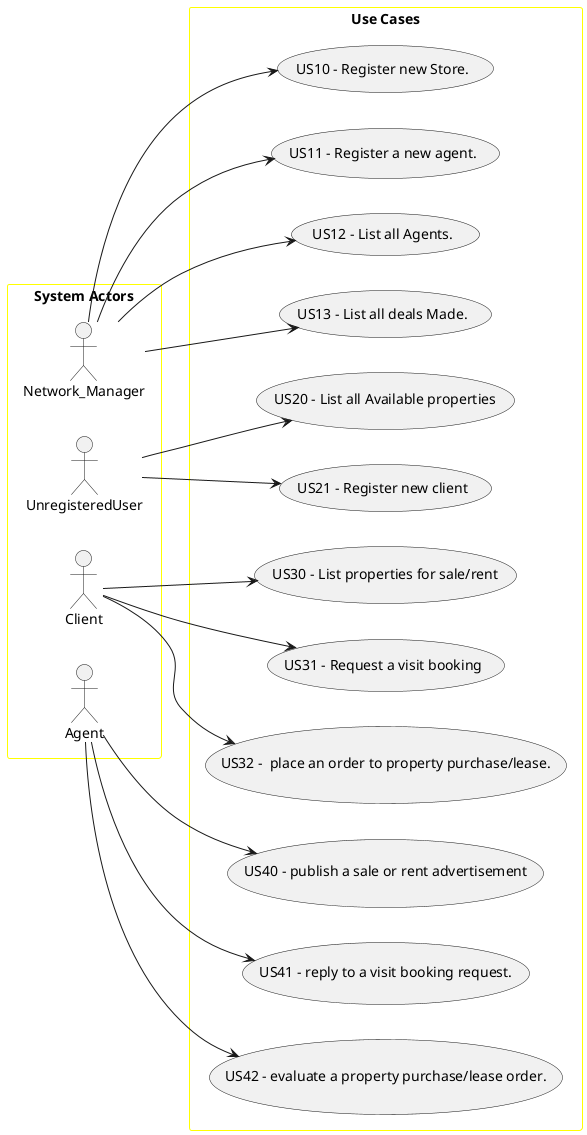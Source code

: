 @startuml
'skinparam monochrome true
skinparam packageStyle rectangle
'skinparam shadowing false

skinparam rectangle{
    BorderColor yellow
}

left to right direction

rectangle "System Actors" as actors {
    actor Network_Manager
    actor UnregisteredUser
    actor Client
    actor Agent
}

rectangle "Use Cases" as usecases{
    usecase "US10 - Register new Store." as US10
    Network_Manager --> US10
    usecase "US11 - Register a new agent." as US11
    Network_Manager --> US11
    usecase "US12 - List all Agents." as US12
    Network_Manager --> US12
    usecase "US13 - List all deals Made." as US13
    Network_Manager --> US13
    usecase "US20 - List all Available properties" as US20
    UnregisteredUser --> US20
    usecase "US21 - Register new client" as US21
    UnregisteredUser --> US21
    usecase "US30 - List properties for sale/rent" as US30
    Client --> US30
    usecase "US31 - Request a visit booking" as US31
    Client --> US31
    usecase "US32 -  place an order to property purchase/lease." as US32
    Client --> US32
    usecase "US40 - publish a sale or rent advertisement" as US40
    Agent --> US40
    usecase "US41 - reply to a visit booking request." as US41
    Agent --> US41
    usecase "US42 - evaluate a property purchase/lease order." as US42
    Agent --> US42
}

@enduml